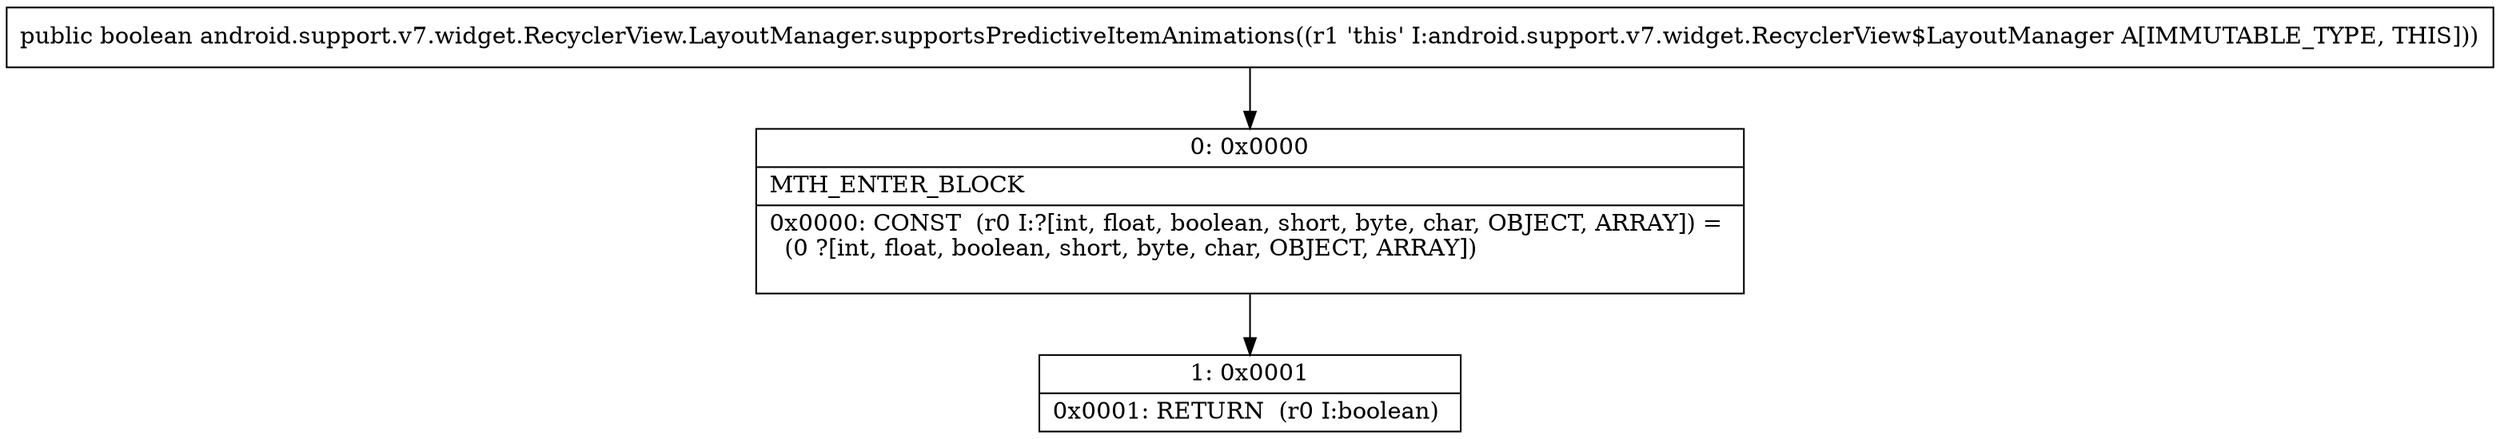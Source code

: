 digraph "CFG forandroid.support.v7.widget.RecyclerView.LayoutManager.supportsPredictiveItemAnimations()Z" {
Node_0 [shape=record,label="{0\:\ 0x0000|MTH_ENTER_BLOCK\l|0x0000: CONST  (r0 I:?[int, float, boolean, short, byte, char, OBJECT, ARRAY]) = \l  (0 ?[int, float, boolean, short, byte, char, OBJECT, ARRAY])\l \l}"];
Node_1 [shape=record,label="{1\:\ 0x0001|0x0001: RETURN  (r0 I:boolean) \l}"];
MethodNode[shape=record,label="{public boolean android.support.v7.widget.RecyclerView.LayoutManager.supportsPredictiveItemAnimations((r1 'this' I:android.support.v7.widget.RecyclerView$LayoutManager A[IMMUTABLE_TYPE, THIS])) }"];
MethodNode -> Node_0;
Node_0 -> Node_1;
}

